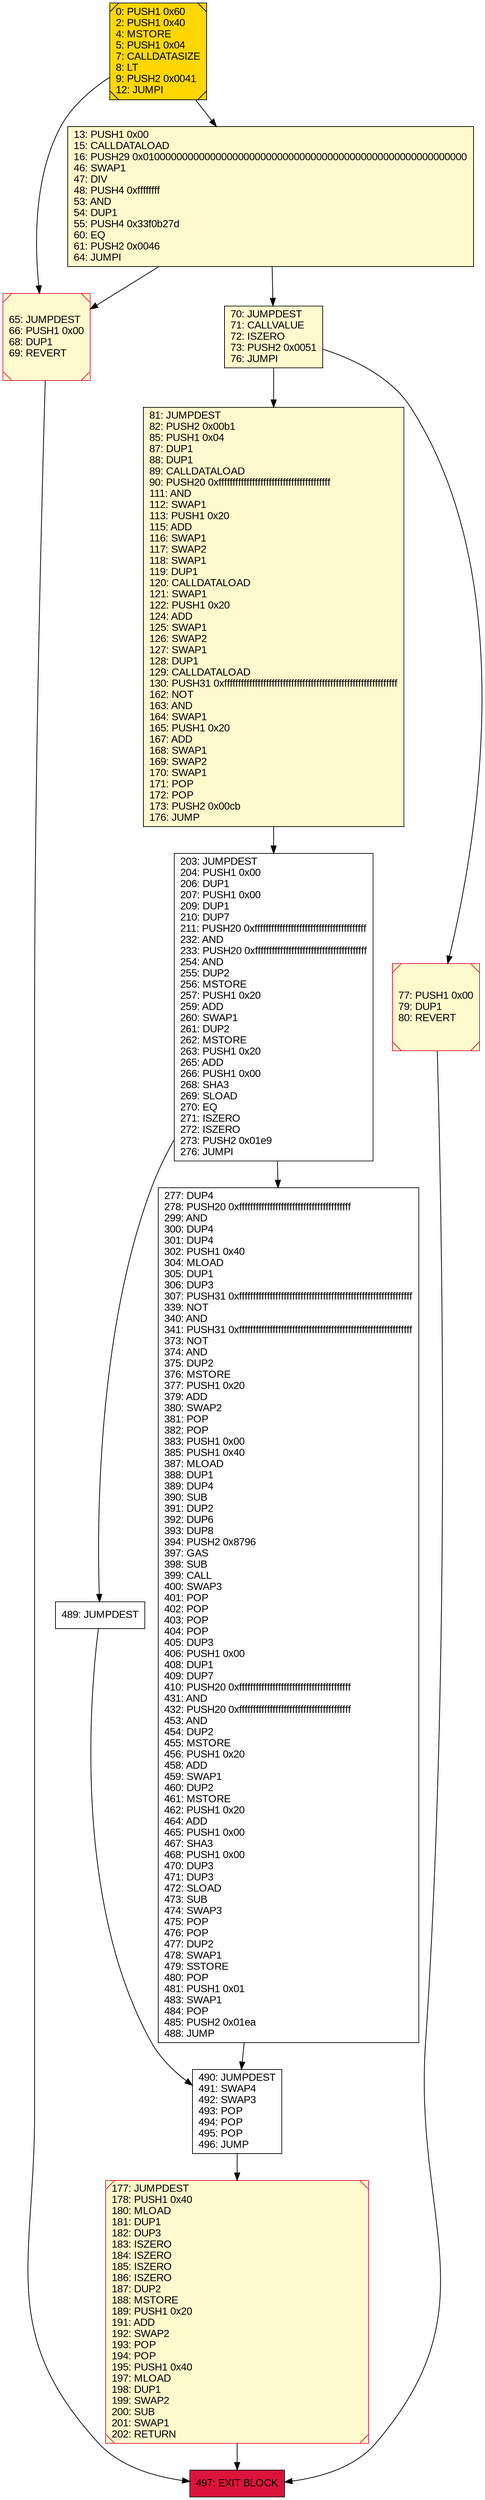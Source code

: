 digraph G {
bgcolor=transparent rankdir=UD;
node [shape=box style=filled color=black fillcolor=white fontname=arial fontcolor=black];
497 [label="497: EXIT BLOCK\l" fillcolor=crimson ];
203 [label="203: JUMPDEST\l204: PUSH1 0x00\l206: DUP1\l207: PUSH1 0x00\l209: DUP1\l210: DUP7\l211: PUSH20 0xffffffffffffffffffffffffffffffffffffffff\l232: AND\l233: PUSH20 0xffffffffffffffffffffffffffffffffffffffff\l254: AND\l255: DUP2\l256: MSTORE\l257: PUSH1 0x20\l259: ADD\l260: SWAP1\l261: DUP2\l262: MSTORE\l263: PUSH1 0x20\l265: ADD\l266: PUSH1 0x00\l268: SHA3\l269: SLOAD\l270: EQ\l271: ISZERO\l272: ISZERO\l273: PUSH2 0x01e9\l276: JUMPI\l" ];
65 [label="65: JUMPDEST\l66: PUSH1 0x00\l68: DUP1\l69: REVERT\l" fillcolor=lemonchiffon shape=Msquare color=crimson ];
489 [label="489: JUMPDEST\l" ];
0 [label="0: PUSH1 0x60\l2: PUSH1 0x40\l4: MSTORE\l5: PUSH1 0x04\l7: CALLDATASIZE\l8: LT\l9: PUSH2 0x0041\l12: JUMPI\l" fillcolor=lemonchiffon shape=Msquare fillcolor=gold ];
70 [label="70: JUMPDEST\l71: CALLVALUE\l72: ISZERO\l73: PUSH2 0x0051\l76: JUMPI\l" fillcolor=lemonchiffon ];
277 [label="277: DUP4\l278: PUSH20 0xffffffffffffffffffffffffffffffffffffffff\l299: AND\l300: DUP4\l301: DUP4\l302: PUSH1 0x40\l304: MLOAD\l305: DUP1\l306: DUP3\l307: PUSH31 0xffffffffffffffffffffffffffffffffffffffffffffffffffffffffffffff\l339: NOT\l340: AND\l341: PUSH31 0xffffffffffffffffffffffffffffffffffffffffffffffffffffffffffffff\l373: NOT\l374: AND\l375: DUP2\l376: MSTORE\l377: PUSH1 0x20\l379: ADD\l380: SWAP2\l381: POP\l382: POP\l383: PUSH1 0x00\l385: PUSH1 0x40\l387: MLOAD\l388: DUP1\l389: DUP4\l390: SUB\l391: DUP2\l392: DUP6\l393: DUP8\l394: PUSH2 0x8796\l397: GAS\l398: SUB\l399: CALL\l400: SWAP3\l401: POP\l402: POP\l403: POP\l404: POP\l405: DUP3\l406: PUSH1 0x00\l408: DUP1\l409: DUP7\l410: PUSH20 0xffffffffffffffffffffffffffffffffffffffff\l431: AND\l432: PUSH20 0xffffffffffffffffffffffffffffffffffffffff\l453: AND\l454: DUP2\l455: MSTORE\l456: PUSH1 0x20\l458: ADD\l459: SWAP1\l460: DUP2\l461: MSTORE\l462: PUSH1 0x20\l464: ADD\l465: PUSH1 0x00\l467: SHA3\l468: PUSH1 0x00\l470: DUP3\l471: DUP3\l472: SLOAD\l473: SUB\l474: SWAP3\l475: POP\l476: POP\l477: DUP2\l478: SWAP1\l479: SSTORE\l480: POP\l481: PUSH1 0x01\l483: SWAP1\l484: POP\l485: PUSH2 0x01ea\l488: JUMP\l" ];
490 [label="490: JUMPDEST\l491: SWAP4\l492: SWAP3\l493: POP\l494: POP\l495: POP\l496: JUMP\l" ];
81 [label="81: JUMPDEST\l82: PUSH2 0x00b1\l85: PUSH1 0x04\l87: DUP1\l88: DUP1\l89: CALLDATALOAD\l90: PUSH20 0xffffffffffffffffffffffffffffffffffffffff\l111: AND\l112: SWAP1\l113: PUSH1 0x20\l115: ADD\l116: SWAP1\l117: SWAP2\l118: SWAP1\l119: DUP1\l120: CALLDATALOAD\l121: SWAP1\l122: PUSH1 0x20\l124: ADD\l125: SWAP1\l126: SWAP2\l127: SWAP1\l128: DUP1\l129: CALLDATALOAD\l130: PUSH31 0xffffffffffffffffffffffffffffffffffffffffffffffffffffffffffffff\l162: NOT\l163: AND\l164: SWAP1\l165: PUSH1 0x20\l167: ADD\l168: SWAP1\l169: SWAP2\l170: SWAP1\l171: POP\l172: POP\l173: PUSH2 0x00cb\l176: JUMP\l" fillcolor=lemonchiffon ];
77 [label="77: PUSH1 0x00\l79: DUP1\l80: REVERT\l" fillcolor=lemonchiffon shape=Msquare color=crimson ];
177 [label="177: JUMPDEST\l178: PUSH1 0x40\l180: MLOAD\l181: DUP1\l182: DUP3\l183: ISZERO\l184: ISZERO\l185: ISZERO\l186: ISZERO\l187: DUP2\l188: MSTORE\l189: PUSH1 0x20\l191: ADD\l192: SWAP2\l193: POP\l194: POP\l195: PUSH1 0x40\l197: MLOAD\l198: DUP1\l199: SWAP2\l200: SUB\l201: SWAP1\l202: RETURN\l" fillcolor=lemonchiffon shape=Msquare color=crimson ];
13 [label="13: PUSH1 0x00\l15: CALLDATALOAD\l16: PUSH29 0x0100000000000000000000000000000000000000000000000000000000\l46: SWAP1\l47: DIV\l48: PUSH4 0xffffffff\l53: AND\l54: DUP1\l55: PUSH4 0x33f0b27d\l60: EQ\l61: PUSH2 0x0046\l64: JUMPI\l" fillcolor=lemonchiffon ];
203 -> 489;
13 -> 70;
81 -> 203;
0 -> 13;
277 -> 490;
0 -> 65;
203 -> 277;
65 -> 497;
490 -> 177;
13 -> 65;
70 -> 77;
177 -> 497;
489 -> 490;
70 -> 81;
77 -> 497;
}